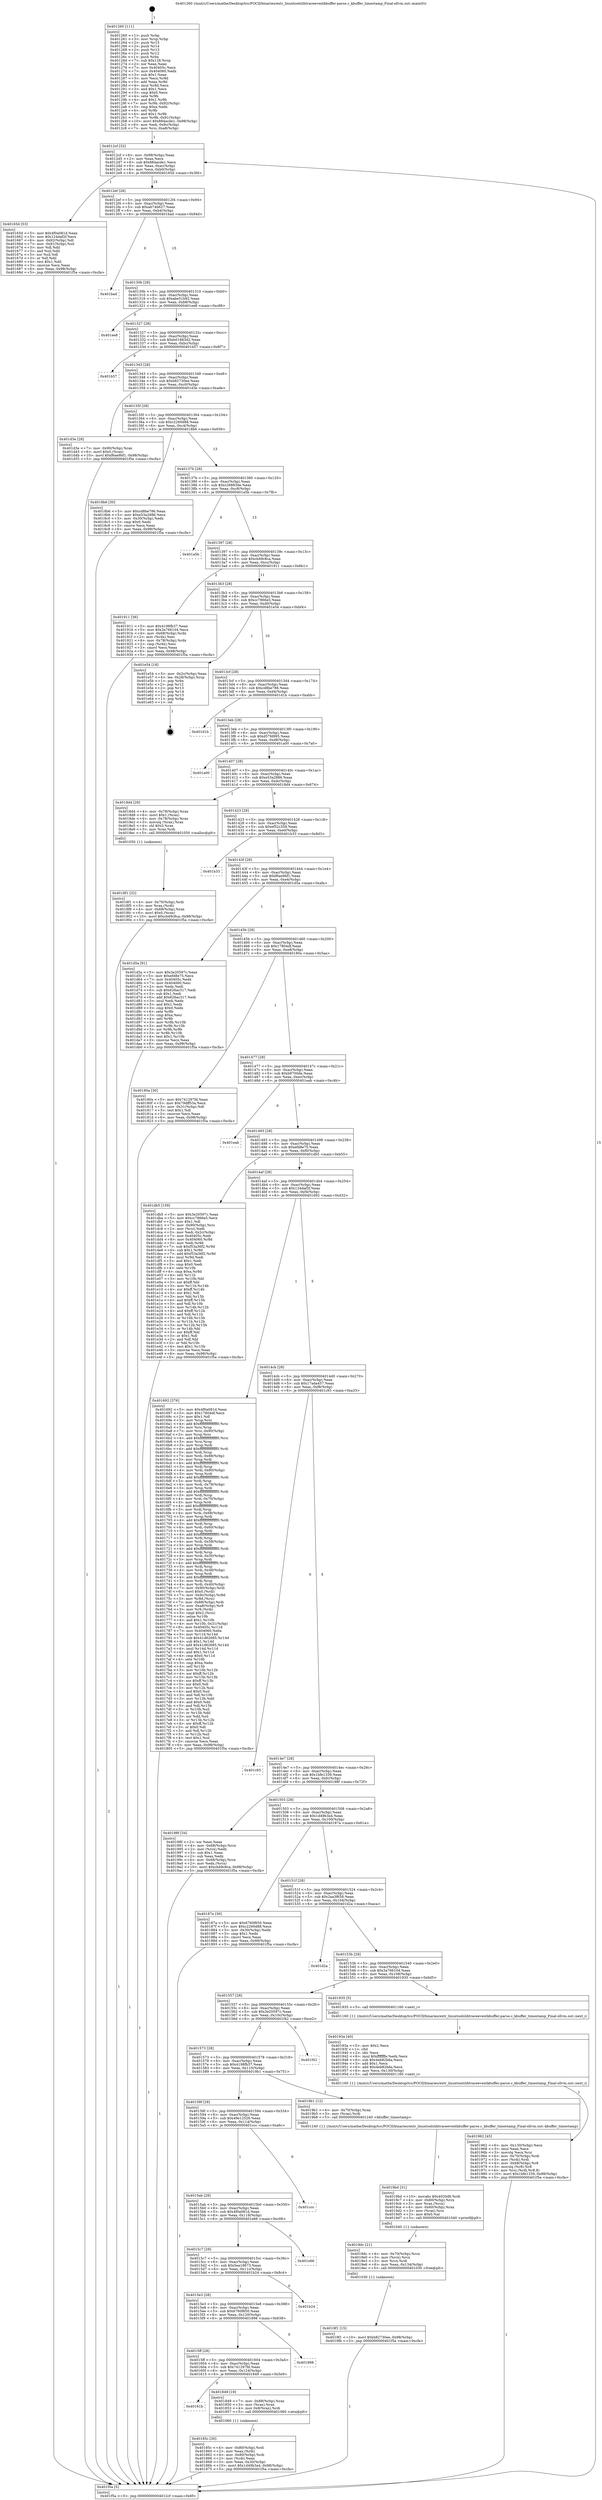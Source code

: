 digraph "0x401260" {
  label = "0x401260 (/mnt/c/Users/mathe/Desktop/tcc/POCII/binaries/extr_linuxtoolslibtraceeventkbuffer-parse.c_kbuffer_timestamp_Final-ollvm.out::main(0))"
  labelloc = "t"
  node[shape=record]

  Entry [label="",width=0.3,height=0.3,shape=circle,fillcolor=black,style=filled]
  "0x4012cf" [label="{
     0x4012cf [32]\l
     | [instrs]\l
     &nbsp;&nbsp;0x4012cf \<+6\>: mov -0x98(%rbp),%eax\l
     &nbsp;&nbsp;0x4012d5 \<+2\>: mov %eax,%ecx\l
     &nbsp;&nbsp;0x4012d7 \<+6\>: sub $0x884acde1,%ecx\l
     &nbsp;&nbsp;0x4012dd \<+6\>: mov %eax,-0xac(%rbp)\l
     &nbsp;&nbsp;0x4012e3 \<+6\>: mov %ecx,-0xb0(%rbp)\l
     &nbsp;&nbsp;0x4012e9 \<+6\>: je 000000000040165d \<main+0x3fd\>\l
  }"]
  "0x40165d" [label="{
     0x40165d [53]\l
     | [instrs]\l
     &nbsp;&nbsp;0x40165d \<+5\>: mov $0x4f0a081d,%eax\l
     &nbsp;&nbsp;0x401662 \<+5\>: mov $0x124daf2f,%ecx\l
     &nbsp;&nbsp;0x401667 \<+6\>: mov -0x92(%rbp),%dl\l
     &nbsp;&nbsp;0x40166d \<+7\>: mov -0x91(%rbp),%sil\l
     &nbsp;&nbsp;0x401674 \<+3\>: mov %dl,%dil\l
     &nbsp;&nbsp;0x401677 \<+3\>: and %sil,%dil\l
     &nbsp;&nbsp;0x40167a \<+3\>: xor %sil,%dl\l
     &nbsp;&nbsp;0x40167d \<+3\>: or %dl,%dil\l
     &nbsp;&nbsp;0x401680 \<+4\>: test $0x1,%dil\l
     &nbsp;&nbsp;0x401684 \<+3\>: cmovne %ecx,%eax\l
     &nbsp;&nbsp;0x401687 \<+6\>: mov %eax,-0x98(%rbp)\l
     &nbsp;&nbsp;0x40168d \<+5\>: jmp 0000000000401f5a \<main+0xcfa\>\l
  }"]
  "0x4012ef" [label="{
     0x4012ef [28]\l
     | [instrs]\l
     &nbsp;&nbsp;0x4012ef \<+5\>: jmp 00000000004012f4 \<main+0x94\>\l
     &nbsp;&nbsp;0x4012f4 \<+6\>: mov -0xac(%rbp),%eax\l
     &nbsp;&nbsp;0x4012fa \<+5\>: sub $0xab74b627,%eax\l
     &nbsp;&nbsp;0x4012ff \<+6\>: mov %eax,-0xb4(%rbp)\l
     &nbsp;&nbsp;0x401305 \<+6\>: je 0000000000401bad \<main+0x94d\>\l
  }"]
  "0x401f5a" [label="{
     0x401f5a [5]\l
     | [instrs]\l
     &nbsp;&nbsp;0x401f5a \<+5\>: jmp 00000000004012cf \<main+0x6f\>\l
  }"]
  "0x401260" [label="{
     0x401260 [111]\l
     | [instrs]\l
     &nbsp;&nbsp;0x401260 \<+1\>: push %rbp\l
     &nbsp;&nbsp;0x401261 \<+3\>: mov %rsp,%rbp\l
     &nbsp;&nbsp;0x401264 \<+2\>: push %r15\l
     &nbsp;&nbsp;0x401266 \<+2\>: push %r14\l
     &nbsp;&nbsp;0x401268 \<+2\>: push %r13\l
     &nbsp;&nbsp;0x40126a \<+2\>: push %r12\l
     &nbsp;&nbsp;0x40126c \<+1\>: push %rbx\l
     &nbsp;&nbsp;0x40126d \<+7\>: sub $0x128,%rsp\l
     &nbsp;&nbsp;0x401274 \<+2\>: xor %eax,%eax\l
     &nbsp;&nbsp;0x401276 \<+7\>: mov 0x40405c,%ecx\l
     &nbsp;&nbsp;0x40127d \<+7\>: mov 0x404060,%edx\l
     &nbsp;&nbsp;0x401284 \<+3\>: sub $0x1,%eax\l
     &nbsp;&nbsp;0x401287 \<+3\>: mov %ecx,%r8d\l
     &nbsp;&nbsp;0x40128a \<+3\>: add %eax,%r8d\l
     &nbsp;&nbsp;0x40128d \<+4\>: imul %r8d,%ecx\l
     &nbsp;&nbsp;0x401291 \<+3\>: and $0x1,%ecx\l
     &nbsp;&nbsp;0x401294 \<+3\>: cmp $0x0,%ecx\l
     &nbsp;&nbsp;0x401297 \<+4\>: sete %r9b\l
     &nbsp;&nbsp;0x40129b \<+4\>: and $0x1,%r9b\l
     &nbsp;&nbsp;0x40129f \<+7\>: mov %r9b,-0x92(%rbp)\l
     &nbsp;&nbsp;0x4012a6 \<+3\>: cmp $0xa,%edx\l
     &nbsp;&nbsp;0x4012a9 \<+4\>: setl %r9b\l
     &nbsp;&nbsp;0x4012ad \<+4\>: and $0x1,%r9b\l
     &nbsp;&nbsp;0x4012b1 \<+7\>: mov %r9b,-0x91(%rbp)\l
     &nbsp;&nbsp;0x4012b8 \<+10\>: movl $0x884acde1,-0x98(%rbp)\l
     &nbsp;&nbsp;0x4012c2 \<+6\>: mov %edi,-0x9c(%rbp)\l
     &nbsp;&nbsp;0x4012c8 \<+7\>: mov %rsi,-0xa8(%rbp)\l
  }"]
  Exit [label="",width=0.3,height=0.3,shape=circle,fillcolor=black,style=filled,peripheries=2]
  "0x401bad" [label="{
     0x401bad\l
  }", style=dashed]
  "0x40130b" [label="{
     0x40130b [28]\l
     | [instrs]\l
     &nbsp;&nbsp;0x40130b \<+5\>: jmp 0000000000401310 \<main+0xb0\>\l
     &nbsp;&nbsp;0x401310 \<+6\>: mov -0xac(%rbp),%eax\l
     &nbsp;&nbsp;0x401316 \<+5\>: sub $0xabe51b92,%eax\l
     &nbsp;&nbsp;0x40131b \<+6\>: mov %eax,-0xb8(%rbp)\l
     &nbsp;&nbsp;0x401321 \<+6\>: je 0000000000401ee8 \<main+0xc88\>\l
  }"]
  "0x4019f1" [label="{
     0x4019f1 [15]\l
     | [instrs]\l
     &nbsp;&nbsp;0x4019f1 \<+10\>: movl $0xb82730ee,-0x98(%rbp)\l
     &nbsp;&nbsp;0x4019fb \<+5\>: jmp 0000000000401f5a \<main+0xcfa\>\l
  }"]
  "0x401ee8" [label="{
     0x401ee8\l
  }", style=dashed]
  "0x401327" [label="{
     0x401327 [28]\l
     | [instrs]\l
     &nbsp;&nbsp;0x401327 \<+5\>: jmp 000000000040132c \<main+0xcc\>\l
     &nbsp;&nbsp;0x40132c \<+6\>: mov -0xac(%rbp),%eax\l
     &nbsp;&nbsp;0x401332 \<+5\>: sub $0xb01883d2,%eax\l
     &nbsp;&nbsp;0x401337 \<+6\>: mov %eax,-0xbc(%rbp)\l
     &nbsp;&nbsp;0x40133d \<+6\>: je 0000000000401b57 \<main+0x8f7\>\l
  }"]
  "0x4019dc" [label="{
     0x4019dc [21]\l
     | [instrs]\l
     &nbsp;&nbsp;0x4019dc \<+4\>: mov -0x70(%rbp),%rcx\l
     &nbsp;&nbsp;0x4019e0 \<+3\>: mov (%rcx),%rcx\l
     &nbsp;&nbsp;0x4019e3 \<+3\>: mov %rcx,%rdi\l
     &nbsp;&nbsp;0x4019e6 \<+6\>: mov %eax,-0x134(%rbp)\l
     &nbsp;&nbsp;0x4019ec \<+5\>: call 0000000000401030 \<free@plt\>\l
     | [calls]\l
     &nbsp;&nbsp;0x401030 \{1\} (unknown)\l
  }"]
  "0x401b57" [label="{
     0x401b57\l
  }", style=dashed]
  "0x401343" [label="{
     0x401343 [28]\l
     | [instrs]\l
     &nbsp;&nbsp;0x401343 \<+5\>: jmp 0000000000401348 \<main+0xe8\>\l
     &nbsp;&nbsp;0x401348 \<+6\>: mov -0xac(%rbp),%eax\l
     &nbsp;&nbsp;0x40134e \<+5\>: sub $0xb82730ee,%eax\l
     &nbsp;&nbsp;0x401353 \<+6\>: mov %eax,-0xc0(%rbp)\l
     &nbsp;&nbsp;0x401359 \<+6\>: je 0000000000401d3e \<main+0xade\>\l
  }"]
  "0x4019bd" [label="{
     0x4019bd [31]\l
     | [instrs]\l
     &nbsp;&nbsp;0x4019bd \<+10\>: movabs $0x4020d6,%rdi\l
     &nbsp;&nbsp;0x4019c7 \<+4\>: mov -0x60(%rbp),%rcx\l
     &nbsp;&nbsp;0x4019cb \<+3\>: mov %rax,(%rcx)\l
     &nbsp;&nbsp;0x4019ce \<+4\>: mov -0x60(%rbp),%rax\l
     &nbsp;&nbsp;0x4019d2 \<+3\>: mov (%rax),%rsi\l
     &nbsp;&nbsp;0x4019d5 \<+2\>: mov $0x0,%al\l
     &nbsp;&nbsp;0x4019d7 \<+5\>: call 0000000000401040 \<printf@plt\>\l
     | [calls]\l
     &nbsp;&nbsp;0x401040 \{1\} (unknown)\l
  }"]
  "0x401d3e" [label="{
     0x401d3e [28]\l
     | [instrs]\l
     &nbsp;&nbsp;0x401d3e \<+7\>: mov -0x90(%rbp),%rax\l
     &nbsp;&nbsp;0x401d45 \<+6\>: movl $0x0,(%rax)\l
     &nbsp;&nbsp;0x401d4b \<+10\>: movl $0xf6ae9bf1,-0x98(%rbp)\l
     &nbsp;&nbsp;0x401d55 \<+5\>: jmp 0000000000401f5a \<main+0xcfa\>\l
  }"]
  "0x40135f" [label="{
     0x40135f [28]\l
     | [instrs]\l
     &nbsp;&nbsp;0x40135f \<+5\>: jmp 0000000000401364 \<main+0x104\>\l
     &nbsp;&nbsp;0x401364 \<+6\>: mov -0xac(%rbp),%eax\l
     &nbsp;&nbsp;0x40136a \<+5\>: sub $0xc2260d88,%eax\l
     &nbsp;&nbsp;0x40136f \<+6\>: mov %eax,-0xc4(%rbp)\l
     &nbsp;&nbsp;0x401375 \<+6\>: je 00000000004018b6 \<main+0x656\>\l
  }"]
  "0x401962" [label="{
     0x401962 [45]\l
     | [instrs]\l
     &nbsp;&nbsp;0x401962 \<+6\>: mov -0x130(%rbp),%ecx\l
     &nbsp;&nbsp;0x401968 \<+3\>: imul %eax,%ecx\l
     &nbsp;&nbsp;0x40196b \<+3\>: movslq %ecx,%rsi\l
     &nbsp;&nbsp;0x40196e \<+4\>: mov -0x70(%rbp),%rdi\l
     &nbsp;&nbsp;0x401972 \<+3\>: mov (%rdi),%rdi\l
     &nbsp;&nbsp;0x401975 \<+4\>: mov -0x68(%rbp),%r8\l
     &nbsp;&nbsp;0x401979 \<+3\>: movslq (%r8),%r8\l
     &nbsp;&nbsp;0x40197c \<+4\>: mov %rsi,(%rdi,%r8,8)\l
     &nbsp;&nbsp;0x401980 \<+10\>: movl $0x1bfe1339,-0x98(%rbp)\l
     &nbsp;&nbsp;0x40198a \<+5\>: jmp 0000000000401f5a \<main+0xcfa\>\l
  }"]
  "0x4018b6" [label="{
     0x4018b6 [30]\l
     | [instrs]\l
     &nbsp;&nbsp;0x4018b6 \<+5\>: mov $0xcd8be786,%eax\l
     &nbsp;&nbsp;0x4018bb \<+5\>: mov $0xe53a2886,%ecx\l
     &nbsp;&nbsp;0x4018c0 \<+3\>: mov -0x30(%rbp),%edx\l
     &nbsp;&nbsp;0x4018c3 \<+3\>: cmp $0x0,%edx\l
     &nbsp;&nbsp;0x4018c6 \<+3\>: cmove %ecx,%eax\l
     &nbsp;&nbsp;0x4018c9 \<+6\>: mov %eax,-0x98(%rbp)\l
     &nbsp;&nbsp;0x4018cf \<+5\>: jmp 0000000000401f5a \<main+0xcfa\>\l
  }"]
  "0x40137b" [label="{
     0x40137b [28]\l
     | [instrs]\l
     &nbsp;&nbsp;0x40137b \<+5\>: jmp 0000000000401380 \<main+0x120\>\l
     &nbsp;&nbsp;0x401380 \<+6\>: mov -0xac(%rbp),%eax\l
     &nbsp;&nbsp;0x401386 \<+5\>: sub $0xc26883de,%eax\l
     &nbsp;&nbsp;0x40138b \<+6\>: mov %eax,-0xc8(%rbp)\l
     &nbsp;&nbsp;0x401391 \<+6\>: je 0000000000401a5b \<main+0x7fb\>\l
  }"]
  "0x40193a" [label="{
     0x40193a [40]\l
     | [instrs]\l
     &nbsp;&nbsp;0x40193a \<+5\>: mov $0x2,%ecx\l
     &nbsp;&nbsp;0x40193f \<+1\>: cltd\l
     &nbsp;&nbsp;0x401940 \<+2\>: idiv %ecx\l
     &nbsp;&nbsp;0x401942 \<+6\>: imul $0xfffffffe,%edx,%ecx\l
     &nbsp;&nbsp;0x401948 \<+6\>: sub $0x4eb82b6a,%ecx\l
     &nbsp;&nbsp;0x40194e \<+3\>: add $0x1,%ecx\l
     &nbsp;&nbsp;0x401951 \<+6\>: add $0x4eb82b6a,%ecx\l
     &nbsp;&nbsp;0x401957 \<+6\>: mov %ecx,-0x130(%rbp)\l
     &nbsp;&nbsp;0x40195d \<+5\>: call 0000000000401160 \<next_i\>\l
     | [calls]\l
     &nbsp;&nbsp;0x401160 \{1\} (/mnt/c/Users/mathe/Desktop/tcc/POCII/binaries/extr_linuxtoolslibtraceeventkbuffer-parse.c_kbuffer_timestamp_Final-ollvm.out::next_i)\l
  }"]
  "0x401a5b" [label="{
     0x401a5b\l
  }", style=dashed]
  "0x401397" [label="{
     0x401397 [28]\l
     | [instrs]\l
     &nbsp;&nbsp;0x401397 \<+5\>: jmp 000000000040139c \<main+0x13c\>\l
     &nbsp;&nbsp;0x40139c \<+6\>: mov -0xac(%rbp),%eax\l
     &nbsp;&nbsp;0x4013a2 \<+5\>: sub $0xcb49c8ca,%eax\l
     &nbsp;&nbsp;0x4013a7 \<+6\>: mov %eax,-0xcc(%rbp)\l
     &nbsp;&nbsp;0x4013ad \<+6\>: je 0000000000401911 \<main+0x6b1\>\l
  }"]
  "0x4018f1" [label="{
     0x4018f1 [32]\l
     | [instrs]\l
     &nbsp;&nbsp;0x4018f1 \<+4\>: mov -0x70(%rbp),%rdi\l
     &nbsp;&nbsp;0x4018f5 \<+3\>: mov %rax,(%rdi)\l
     &nbsp;&nbsp;0x4018f8 \<+4\>: mov -0x68(%rbp),%rax\l
     &nbsp;&nbsp;0x4018fc \<+6\>: movl $0x0,(%rax)\l
     &nbsp;&nbsp;0x401902 \<+10\>: movl $0xcb49c8ca,-0x98(%rbp)\l
     &nbsp;&nbsp;0x40190c \<+5\>: jmp 0000000000401f5a \<main+0xcfa\>\l
  }"]
  "0x401911" [label="{
     0x401911 [36]\l
     | [instrs]\l
     &nbsp;&nbsp;0x401911 \<+5\>: mov $0x4198fb37,%eax\l
     &nbsp;&nbsp;0x401916 \<+5\>: mov $0x3a766104,%ecx\l
     &nbsp;&nbsp;0x40191b \<+4\>: mov -0x68(%rbp),%rdx\l
     &nbsp;&nbsp;0x40191f \<+2\>: mov (%rdx),%esi\l
     &nbsp;&nbsp;0x401921 \<+4\>: mov -0x78(%rbp),%rdx\l
     &nbsp;&nbsp;0x401925 \<+2\>: cmp (%rdx),%esi\l
     &nbsp;&nbsp;0x401927 \<+3\>: cmovl %ecx,%eax\l
     &nbsp;&nbsp;0x40192a \<+6\>: mov %eax,-0x98(%rbp)\l
     &nbsp;&nbsp;0x401930 \<+5\>: jmp 0000000000401f5a \<main+0xcfa\>\l
  }"]
  "0x4013b3" [label="{
     0x4013b3 [28]\l
     | [instrs]\l
     &nbsp;&nbsp;0x4013b3 \<+5\>: jmp 00000000004013b8 \<main+0x158\>\l
     &nbsp;&nbsp;0x4013b8 \<+6\>: mov -0xac(%rbp),%eax\l
     &nbsp;&nbsp;0x4013be \<+5\>: sub $0xcc7866e5,%eax\l
     &nbsp;&nbsp;0x4013c3 \<+6\>: mov %eax,-0xd0(%rbp)\l
     &nbsp;&nbsp;0x4013c9 \<+6\>: je 0000000000401e54 \<main+0xbf4\>\l
  }"]
  "0x40185c" [label="{
     0x40185c [30]\l
     | [instrs]\l
     &nbsp;&nbsp;0x40185c \<+4\>: mov -0x80(%rbp),%rdi\l
     &nbsp;&nbsp;0x401860 \<+2\>: mov %eax,(%rdi)\l
     &nbsp;&nbsp;0x401862 \<+4\>: mov -0x80(%rbp),%rdi\l
     &nbsp;&nbsp;0x401866 \<+2\>: mov (%rdi),%eax\l
     &nbsp;&nbsp;0x401868 \<+3\>: mov %eax,-0x30(%rbp)\l
     &nbsp;&nbsp;0x40186b \<+10\>: movl $0x1d49b3a4,-0x98(%rbp)\l
     &nbsp;&nbsp;0x401875 \<+5\>: jmp 0000000000401f5a \<main+0xcfa\>\l
  }"]
  "0x401e54" [label="{
     0x401e54 [18]\l
     | [instrs]\l
     &nbsp;&nbsp;0x401e54 \<+3\>: mov -0x2c(%rbp),%eax\l
     &nbsp;&nbsp;0x401e57 \<+4\>: lea -0x28(%rbp),%rsp\l
     &nbsp;&nbsp;0x401e5b \<+1\>: pop %rbx\l
     &nbsp;&nbsp;0x401e5c \<+2\>: pop %r12\l
     &nbsp;&nbsp;0x401e5e \<+2\>: pop %r13\l
     &nbsp;&nbsp;0x401e60 \<+2\>: pop %r14\l
     &nbsp;&nbsp;0x401e62 \<+2\>: pop %r15\l
     &nbsp;&nbsp;0x401e64 \<+1\>: pop %rbp\l
     &nbsp;&nbsp;0x401e65 \<+1\>: ret\l
  }"]
  "0x4013cf" [label="{
     0x4013cf [28]\l
     | [instrs]\l
     &nbsp;&nbsp;0x4013cf \<+5\>: jmp 00000000004013d4 \<main+0x174\>\l
     &nbsp;&nbsp;0x4013d4 \<+6\>: mov -0xac(%rbp),%eax\l
     &nbsp;&nbsp;0x4013da \<+5\>: sub $0xcd8be786,%eax\l
     &nbsp;&nbsp;0x4013df \<+6\>: mov %eax,-0xd4(%rbp)\l
     &nbsp;&nbsp;0x4013e5 \<+6\>: je 0000000000401d1b \<main+0xabb\>\l
  }"]
  "0x40161b" [label="{
     0x40161b\l
  }", style=dashed]
  "0x401d1b" [label="{
     0x401d1b\l
  }", style=dashed]
  "0x4013eb" [label="{
     0x4013eb [28]\l
     | [instrs]\l
     &nbsp;&nbsp;0x4013eb \<+5\>: jmp 00000000004013f0 \<main+0x190\>\l
     &nbsp;&nbsp;0x4013f0 \<+6\>: mov -0xac(%rbp),%eax\l
     &nbsp;&nbsp;0x4013f6 \<+5\>: sub $0xd57fd995,%eax\l
     &nbsp;&nbsp;0x4013fb \<+6\>: mov %eax,-0xd8(%rbp)\l
     &nbsp;&nbsp;0x401401 \<+6\>: je 0000000000401a00 \<main+0x7a0\>\l
  }"]
  "0x401849" [label="{
     0x401849 [19]\l
     | [instrs]\l
     &nbsp;&nbsp;0x401849 \<+7\>: mov -0x88(%rbp),%rax\l
     &nbsp;&nbsp;0x401850 \<+3\>: mov (%rax),%rax\l
     &nbsp;&nbsp;0x401853 \<+4\>: mov 0x8(%rax),%rdi\l
     &nbsp;&nbsp;0x401857 \<+5\>: call 0000000000401060 \<atoi@plt\>\l
     | [calls]\l
     &nbsp;&nbsp;0x401060 \{1\} (unknown)\l
  }"]
  "0x401a00" [label="{
     0x401a00\l
  }", style=dashed]
  "0x401407" [label="{
     0x401407 [28]\l
     | [instrs]\l
     &nbsp;&nbsp;0x401407 \<+5\>: jmp 000000000040140c \<main+0x1ac\>\l
     &nbsp;&nbsp;0x40140c \<+6\>: mov -0xac(%rbp),%eax\l
     &nbsp;&nbsp;0x401412 \<+5\>: sub $0xe53a2886,%eax\l
     &nbsp;&nbsp;0x401417 \<+6\>: mov %eax,-0xdc(%rbp)\l
     &nbsp;&nbsp;0x40141d \<+6\>: je 00000000004018d4 \<main+0x674\>\l
  }"]
  "0x4015ff" [label="{
     0x4015ff [28]\l
     | [instrs]\l
     &nbsp;&nbsp;0x4015ff \<+5\>: jmp 0000000000401604 \<main+0x3a4\>\l
     &nbsp;&nbsp;0x401604 \<+6\>: mov -0xac(%rbp),%eax\l
     &nbsp;&nbsp;0x40160a \<+5\>: sub $0x741297fd,%eax\l
     &nbsp;&nbsp;0x40160f \<+6\>: mov %eax,-0x124(%rbp)\l
     &nbsp;&nbsp;0x401615 \<+6\>: je 0000000000401849 \<main+0x5e9\>\l
  }"]
  "0x4018d4" [label="{
     0x4018d4 [29]\l
     | [instrs]\l
     &nbsp;&nbsp;0x4018d4 \<+4\>: mov -0x78(%rbp),%rax\l
     &nbsp;&nbsp;0x4018d8 \<+6\>: movl $0x1,(%rax)\l
     &nbsp;&nbsp;0x4018de \<+4\>: mov -0x78(%rbp),%rax\l
     &nbsp;&nbsp;0x4018e2 \<+3\>: movslq (%rax),%rax\l
     &nbsp;&nbsp;0x4018e5 \<+4\>: shl $0x3,%rax\l
     &nbsp;&nbsp;0x4018e9 \<+3\>: mov %rax,%rdi\l
     &nbsp;&nbsp;0x4018ec \<+5\>: call 0000000000401050 \<malloc@plt\>\l
     | [calls]\l
     &nbsp;&nbsp;0x401050 \{1\} (unknown)\l
  }"]
  "0x401423" [label="{
     0x401423 [28]\l
     | [instrs]\l
     &nbsp;&nbsp;0x401423 \<+5\>: jmp 0000000000401428 \<main+0x1c8\>\l
     &nbsp;&nbsp;0x401428 \<+6\>: mov -0xac(%rbp),%eax\l
     &nbsp;&nbsp;0x40142e \<+5\>: sub $0xef52c358,%eax\l
     &nbsp;&nbsp;0x401433 \<+6\>: mov %eax,-0xe0(%rbp)\l
     &nbsp;&nbsp;0x401439 \<+6\>: je 0000000000401b33 \<main+0x8d3\>\l
  }"]
  "0x401898" [label="{
     0x401898\l
  }", style=dashed]
  "0x401b33" [label="{
     0x401b33\l
  }", style=dashed]
  "0x40143f" [label="{
     0x40143f [28]\l
     | [instrs]\l
     &nbsp;&nbsp;0x40143f \<+5\>: jmp 0000000000401444 \<main+0x1e4\>\l
     &nbsp;&nbsp;0x401444 \<+6\>: mov -0xac(%rbp),%eax\l
     &nbsp;&nbsp;0x40144a \<+5\>: sub $0xf6ae9bf1,%eax\l
     &nbsp;&nbsp;0x40144f \<+6\>: mov %eax,-0xe4(%rbp)\l
     &nbsp;&nbsp;0x401455 \<+6\>: je 0000000000401d5a \<main+0xafa\>\l
  }"]
  "0x4015e3" [label="{
     0x4015e3 [28]\l
     | [instrs]\l
     &nbsp;&nbsp;0x4015e3 \<+5\>: jmp 00000000004015e8 \<main+0x388\>\l
     &nbsp;&nbsp;0x4015e8 \<+6\>: mov -0xac(%rbp),%eax\l
     &nbsp;&nbsp;0x4015ee \<+5\>: sub $0x6760f650,%eax\l
     &nbsp;&nbsp;0x4015f3 \<+6\>: mov %eax,-0x120(%rbp)\l
     &nbsp;&nbsp;0x4015f9 \<+6\>: je 0000000000401898 \<main+0x638\>\l
  }"]
  "0x401d5a" [label="{
     0x401d5a [91]\l
     | [instrs]\l
     &nbsp;&nbsp;0x401d5a \<+5\>: mov $0x3e20597c,%eax\l
     &nbsp;&nbsp;0x401d5f \<+5\>: mov $0xefd8e75,%ecx\l
     &nbsp;&nbsp;0x401d64 \<+7\>: mov 0x40405c,%edx\l
     &nbsp;&nbsp;0x401d6b \<+7\>: mov 0x404060,%esi\l
     &nbsp;&nbsp;0x401d72 \<+2\>: mov %edx,%edi\l
     &nbsp;&nbsp;0x401d74 \<+6\>: sub $0x626ac317,%edi\l
     &nbsp;&nbsp;0x401d7a \<+3\>: sub $0x1,%edi\l
     &nbsp;&nbsp;0x401d7d \<+6\>: add $0x626ac317,%edi\l
     &nbsp;&nbsp;0x401d83 \<+3\>: imul %edi,%edx\l
     &nbsp;&nbsp;0x401d86 \<+3\>: and $0x1,%edx\l
     &nbsp;&nbsp;0x401d89 \<+3\>: cmp $0x0,%edx\l
     &nbsp;&nbsp;0x401d8c \<+4\>: sete %r8b\l
     &nbsp;&nbsp;0x401d90 \<+3\>: cmp $0xa,%esi\l
     &nbsp;&nbsp;0x401d93 \<+4\>: setl %r9b\l
     &nbsp;&nbsp;0x401d97 \<+3\>: mov %r8b,%r10b\l
     &nbsp;&nbsp;0x401d9a \<+3\>: and %r9b,%r10b\l
     &nbsp;&nbsp;0x401d9d \<+3\>: xor %r9b,%r8b\l
     &nbsp;&nbsp;0x401da0 \<+3\>: or %r8b,%r10b\l
     &nbsp;&nbsp;0x401da3 \<+4\>: test $0x1,%r10b\l
     &nbsp;&nbsp;0x401da7 \<+3\>: cmovne %ecx,%eax\l
     &nbsp;&nbsp;0x401daa \<+6\>: mov %eax,-0x98(%rbp)\l
     &nbsp;&nbsp;0x401db0 \<+5\>: jmp 0000000000401f5a \<main+0xcfa\>\l
  }"]
  "0x40145b" [label="{
     0x40145b [28]\l
     | [instrs]\l
     &nbsp;&nbsp;0x40145b \<+5\>: jmp 0000000000401460 \<main+0x200\>\l
     &nbsp;&nbsp;0x401460 \<+6\>: mov -0xac(%rbp),%eax\l
     &nbsp;&nbsp;0x401466 \<+5\>: sub $0x17804df,%eax\l
     &nbsp;&nbsp;0x40146b \<+6\>: mov %eax,-0xe8(%rbp)\l
     &nbsp;&nbsp;0x401471 \<+6\>: je 000000000040180a \<main+0x5aa\>\l
  }"]
  "0x401b24" [label="{
     0x401b24\l
  }", style=dashed]
  "0x40180a" [label="{
     0x40180a [30]\l
     | [instrs]\l
     &nbsp;&nbsp;0x40180a \<+5\>: mov $0x741297fd,%eax\l
     &nbsp;&nbsp;0x40180f \<+5\>: mov $0x79dff53a,%ecx\l
     &nbsp;&nbsp;0x401814 \<+3\>: mov -0x31(%rbp),%dl\l
     &nbsp;&nbsp;0x401817 \<+3\>: test $0x1,%dl\l
     &nbsp;&nbsp;0x40181a \<+3\>: cmovne %ecx,%eax\l
     &nbsp;&nbsp;0x40181d \<+6\>: mov %eax,-0x98(%rbp)\l
     &nbsp;&nbsp;0x401823 \<+5\>: jmp 0000000000401f5a \<main+0xcfa\>\l
  }"]
  "0x401477" [label="{
     0x401477 [28]\l
     | [instrs]\l
     &nbsp;&nbsp;0x401477 \<+5\>: jmp 000000000040147c \<main+0x21c\>\l
     &nbsp;&nbsp;0x40147c \<+6\>: mov -0xac(%rbp),%eax\l
     &nbsp;&nbsp;0x401482 \<+5\>: sub $0xb9700de,%eax\l
     &nbsp;&nbsp;0x401487 \<+6\>: mov %eax,-0xec(%rbp)\l
     &nbsp;&nbsp;0x40148d \<+6\>: je 0000000000401eab \<main+0xc4b\>\l
  }"]
  "0x4015c7" [label="{
     0x4015c7 [28]\l
     | [instrs]\l
     &nbsp;&nbsp;0x4015c7 \<+5\>: jmp 00000000004015cc \<main+0x36c\>\l
     &nbsp;&nbsp;0x4015cc \<+6\>: mov -0xac(%rbp),%eax\l
     &nbsp;&nbsp;0x4015d2 \<+5\>: sub $0x5ea18673,%eax\l
     &nbsp;&nbsp;0x4015d7 \<+6\>: mov %eax,-0x11c(%rbp)\l
     &nbsp;&nbsp;0x4015dd \<+6\>: je 0000000000401b24 \<main+0x8c4\>\l
  }"]
  "0x401eab" [label="{
     0x401eab\l
  }", style=dashed]
  "0x401493" [label="{
     0x401493 [28]\l
     | [instrs]\l
     &nbsp;&nbsp;0x401493 \<+5\>: jmp 0000000000401498 \<main+0x238\>\l
     &nbsp;&nbsp;0x401498 \<+6\>: mov -0xac(%rbp),%eax\l
     &nbsp;&nbsp;0x40149e \<+5\>: sub $0xefd8e75,%eax\l
     &nbsp;&nbsp;0x4014a3 \<+6\>: mov %eax,-0xf0(%rbp)\l
     &nbsp;&nbsp;0x4014a9 \<+6\>: je 0000000000401db5 \<main+0xb55\>\l
  }"]
  "0x401e66" [label="{
     0x401e66\l
  }", style=dashed]
  "0x401db5" [label="{
     0x401db5 [159]\l
     | [instrs]\l
     &nbsp;&nbsp;0x401db5 \<+5\>: mov $0x3e20597c,%eax\l
     &nbsp;&nbsp;0x401dba \<+5\>: mov $0xcc7866e5,%ecx\l
     &nbsp;&nbsp;0x401dbf \<+2\>: mov $0x1,%dl\l
     &nbsp;&nbsp;0x401dc1 \<+7\>: mov -0x90(%rbp),%rsi\l
     &nbsp;&nbsp;0x401dc8 \<+2\>: mov (%rsi),%edi\l
     &nbsp;&nbsp;0x401dca \<+3\>: mov %edi,-0x2c(%rbp)\l
     &nbsp;&nbsp;0x401dcd \<+7\>: mov 0x40405c,%edi\l
     &nbsp;&nbsp;0x401dd4 \<+8\>: mov 0x404060,%r8d\l
     &nbsp;&nbsp;0x401ddc \<+3\>: mov %edi,%r9d\l
     &nbsp;&nbsp;0x401ddf \<+7\>: sub $0xf53a36f2,%r9d\l
     &nbsp;&nbsp;0x401de6 \<+4\>: sub $0x1,%r9d\l
     &nbsp;&nbsp;0x401dea \<+7\>: add $0xf53a36f2,%r9d\l
     &nbsp;&nbsp;0x401df1 \<+4\>: imul %r9d,%edi\l
     &nbsp;&nbsp;0x401df5 \<+3\>: and $0x1,%edi\l
     &nbsp;&nbsp;0x401df8 \<+3\>: cmp $0x0,%edi\l
     &nbsp;&nbsp;0x401dfb \<+4\>: sete %r10b\l
     &nbsp;&nbsp;0x401dff \<+4\>: cmp $0xa,%r8d\l
     &nbsp;&nbsp;0x401e03 \<+4\>: setl %r11b\l
     &nbsp;&nbsp;0x401e07 \<+3\>: mov %r10b,%bl\l
     &nbsp;&nbsp;0x401e0a \<+3\>: xor $0xff,%bl\l
     &nbsp;&nbsp;0x401e0d \<+3\>: mov %r11b,%r14b\l
     &nbsp;&nbsp;0x401e10 \<+4\>: xor $0xff,%r14b\l
     &nbsp;&nbsp;0x401e14 \<+3\>: xor $0x1,%dl\l
     &nbsp;&nbsp;0x401e17 \<+3\>: mov %bl,%r15b\l
     &nbsp;&nbsp;0x401e1a \<+4\>: and $0xff,%r15b\l
     &nbsp;&nbsp;0x401e1e \<+3\>: and %dl,%r10b\l
     &nbsp;&nbsp;0x401e21 \<+3\>: mov %r14b,%r12b\l
     &nbsp;&nbsp;0x401e24 \<+4\>: and $0xff,%r12b\l
     &nbsp;&nbsp;0x401e28 \<+3\>: and %dl,%r11b\l
     &nbsp;&nbsp;0x401e2b \<+3\>: or %r10b,%r15b\l
     &nbsp;&nbsp;0x401e2e \<+3\>: or %r11b,%r12b\l
     &nbsp;&nbsp;0x401e31 \<+3\>: xor %r12b,%r15b\l
     &nbsp;&nbsp;0x401e34 \<+3\>: or %r14b,%bl\l
     &nbsp;&nbsp;0x401e37 \<+3\>: xor $0xff,%bl\l
     &nbsp;&nbsp;0x401e3a \<+3\>: or $0x1,%dl\l
     &nbsp;&nbsp;0x401e3d \<+2\>: and %dl,%bl\l
     &nbsp;&nbsp;0x401e3f \<+3\>: or %bl,%r15b\l
     &nbsp;&nbsp;0x401e42 \<+4\>: test $0x1,%r15b\l
     &nbsp;&nbsp;0x401e46 \<+3\>: cmovne %ecx,%eax\l
     &nbsp;&nbsp;0x401e49 \<+6\>: mov %eax,-0x98(%rbp)\l
     &nbsp;&nbsp;0x401e4f \<+5\>: jmp 0000000000401f5a \<main+0xcfa\>\l
  }"]
  "0x4014af" [label="{
     0x4014af [28]\l
     | [instrs]\l
     &nbsp;&nbsp;0x4014af \<+5\>: jmp 00000000004014b4 \<main+0x254\>\l
     &nbsp;&nbsp;0x4014b4 \<+6\>: mov -0xac(%rbp),%eax\l
     &nbsp;&nbsp;0x4014ba \<+5\>: sub $0x124daf2f,%eax\l
     &nbsp;&nbsp;0x4014bf \<+6\>: mov %eax,-0xf4(%rbp)\l
     &nbsp;&nbsp;0x4014c5 \<+6\>: je 0000000000401692 \<main+0x432\>\l
  }"]
  "0x4015ab" [label="{
     0x4015ab [28]\l
     | [instrs]\l
     &nbsp;&nbsp;0x4015ab \<+5\>: jmp 00000000004015b0 \<main+0x350\>\l
     &nbsp;&nbsp;0x4015b0 \<+6\>: mov -0xac(%rbp),%eax\l
     &nbsp;&nbsp;0x4015b6 \<+5\>: sub $0x4f0a081d,%eax\l
     &nbsp;&nbsp;0x4015bb \<+6\>: mov %eax,-0x118(%rbp)\l
     &nbsp;&nbsp;0x4015c1 \<+6\>: je 0000000000401e66 \<main+0xc06\>\l
  }"]
  "0x401692" [label="{
     0x401692 [376]\l
     | [instrs]\l
     &nbsp;&nbsp;0x401692 \<+5\>: mov $0x4f0a081d,%eax\l
     &nbsp;&nbsp;0x401697 \<+5\>: mov $0x17804df,%ecx\l
     &nbsp;&nbsp;0x40169c \<+2\>: mov $0x1,%dl\l
     &nbsp;&nbsp;0x40169e \<+3\>: mov %rsp,%rsi\l
     &nbsp;&nbsp;0x4016a1 \<+4\>: add $0xfffffffffffffff0,%rsi\l
     &nbsp;&nbsp;0x4016a5 \<+3\>: mov %rsi,%rsp\l
     &nbsp;&nbsp;0x4016a8 \<+7\>: mov %rsi,-0x90(%rbp)\l
     &nbsp;&nbsp;0x4016af \<+3\>: mov %rsp,%rsi\l
     &nbsp;&nbsp;0x4016b2 \<+4\>: add $0xfffffffffffffff0,%rsi\l
     &nbsp;&nbsp;0x4016b6 \<+3\>: mov %rsi,%rsp\l
     &nbsp;&nbsp;0x4016b9 \<+3\>: mov %rsp,%rdi\l
     &nbsp;&nbsp;0x4016bc \<+4\>: add $0xfffffffffffffff0,%rdi\l
     &nbsp;&nbsp;0x4016c0 \<+3\>: mov %rdi,%rsp\l
     &nbsp;&nbsp;0x4016c3 \<+7\>: mov %rdi,-0x88(%rbp)\l
     &nbsp;&nbsp;0x4016ca \<+3\>: mov %rsp,%rdi\l
     &nbsp;&nbsp;0x4016cd \<+4\>: add $0xfffffffffffffff0,%rdi\l
     &nbsp;&nbsp;0x4016d1 \<+3\>: mov %rdi,%rsp\l
     &nbsp;&nbsp;0x4016d4 \<+4\>: mov %rdi,-0x80(%rbp)\l
     &nbsp;&nbsp;0x4016d8 \<+3\>: mov %rsp,%rdi\l
     &nbsp;&nbsp;0x4016db \<+4\>: add $0xfffffffffffffff0,%rdi\l
     &nbsp;&nbsp;0x4016df \<+3\>: mov %rdi,%rsp\l
     &nbsp;&nbsp;0x4016e2 \<+4\>: mov %rdi,-0x78(%rbp)\l
     &nbsp;&nbsp;0x4016e6 \<+3\>: mov %rsp,%rdi\l
     &nbsp;&nbsp;0x4016e9 \<+4\>: add $0xfffffffffffffff0,%rdi\l
     &nbsp;&nbsp;0x4016ed \<+3\>: mov %rdi,%rsp\l
     &nbsp;&nbsp;0x4016f0 \<+4\>: mov %rdi,-0x70(%rbp)\l
     &nbsp;&nbsp;0x4016f4 \<+3\>: mov %rsp,%rdi\l
     &nbsp;&nbsp;0x4016f7 \<+4\>: add $0xfffffffffffffff0,%rdi\l
     &nbsp;&nbsp;0x4016fb \<+3\>: mov %rdi,%rsp\l
     &nbsp;&nbsp;0x4016fe \<+4\>: mov %rdi,-0x68(%rbp)\l
     &nbsp;&nbsp;0x401702 \<+3\>: mov %rsp,%rdi\l
     &nbsp;&nbsp;0x401705 \<+4\>: add $0xfffffffffffffff0,%rdi\l
     &nbsp;&nbsp;0x401709 \<+3\>: mov %rdi,%rsp\l
     &nbsp;&nbsp;0x40170c \<+4\>: mov %rdi,-0x60(%rbp)\l
     &nbsp;&nbsp;0x401710 \<+3\>: mov %rsp,%rdi\l
     &nbsp;&nbsp;0x401713 \<+4\>: add $0xfffffffffffffff0,%rdi\l
     &nbsp;&nbsp;0x401717 \<+3\>: mov %rdi,%rsp\l
     &nbsp;&nbsp;0x40171a \<+4\>: mov %rdi,-0x58(%rbp)\l
     &nbsp;&nbsp;0x40171e \<+3\>: mov %rsp,%rdi\l
     &nbsp;&nbsp;0x401721 \<+4\>: add $0xfffffffffffffff0,%rdi\l
     &nbsp;&nbsp;0x401725 \<+3\>: mov %rdi,%rsp\l
     &nbsp;&nbsp;0x401728 \<+4\>: mov %rdi,-0x50(%rbp)\l
     &nbsp;&nbsp;0x40172c \<+3\>: mov %rsp,%rdi\l
     &nbsp;&nbsp;0x40172f \<+4\>: add $0xfffffffffffffff0,%rdi\l
     &nbsp;&nbsp;0x401733 \<+3\>: mov %rdi,%rsp\l
     &nbsp;&nbsp;0x401736 \<+4\>: mov %rdi,-0x48(%rbp)\l
     &nbsp;&nbsp;0x40173a \<+3\>: mov %rsp,%rdi\l
     &nbsp;&nbsp;0x40173d \<+4\>: add $0xfffffffffffffff0,%rdi\l
     &nbsp;&nbsp;0x401741 \<+3\>: mov %rdi,%rsp\l
     &nbsp;&nbsp;0x401744 \<+4\>: mov %rdi,-0x40(%rbp)\l
     &nbsp;&nbsp;0x401748 \<+7\>: mov -0x90(%rbp),%rdi\l
     &nbsp;&nbsp;0x40174f \<+6\>: movl $0x0,(%rdi)\l
     &nbsp;&nbsp;0x401755 \<+7\>: mov -0x9c(%rbp),%r8d\l
     &nbsp;&nbsp;0x40175c \<+3\>: mov %r8d,(%rsi)\l
     &nbsp;&nbsp;0x40175f \<+7\>: mov -0x88(%rbp),%rdi\l
     &nbsp;&nbsp;0x401766 \<+7\>: mov -0xa8(%rbp),%r9\l
     &nbsp;&nbsp;0x40176d \<+3\>: mov %r9,(%rdi)\l
     &nbsp;&nbsp;0x401770 \<+3\>: cmpl $0x2,(%rsi)\l
     &nbsp;&nbsp;0x401773 \<+4\>: setne %r10b\l
     &nbsp;&nbsp;0x401777 \<+4\>: and $0x1,%r10b\l
     &nbsp;&nbsp;0x40177b \<+4\>: mov %r10b,-0x31(%rbp)\l
     &nbsp;&nbsp;0x40177f \<+8\>: mov 0x40405c,%r11d\l
     &nbsp;&nbsp;0x401787 \<+7\>: mov 0x404060,%ebx\l
     &nbsp;&nbsp;0x40178e \<+3\>: mov %r11d,%r14d\l
     &nbsp;&nbsp;0x401791 \<+7\>: sub $0x41d62685,%r14d\l
     &nbsp;&nbsp;0x401798 \<+4\>: sub $0x1,%r14d\l
     &nbsp;&nbsp;0x40179c \<+7\>: add $0x41d62685,%r14d\l
     &nbsp;&nbsp;0x4017a3 \<+4\>: imul %r14d,%r11d\l
     &nbsp;&nbsp;0x4017a7 \<+4\>: and $0x1,%r11d\l
     &nbsp;&nbsp;0x4017ab \<+4\>: cmp $0x0,%r11d\l
     &nbsp;&nbsp;0x4017af \<+4\>: sete %r10b\l
     &nbsp;&nbsp;0x4017b3 \<+3\>: cmp $0xa,%ebx\l
     &nbsp;&nbsp;0x4017b6 \<+4\>: setl %r15b\l
     &nbsp;&nbsp;0x4017ba \<+3\>: mov %r10b,%r12b\l
     &nbsp;&nbsp;0x4017bd \<+4\>: xor $0xff,%r12b\l
     &nbsp;&nbsp;0x4017c1 \<+3\>: mov %r15b,%r13b\l
     &nbsp;&nbsp;0x4017c4 \<+4\>: xor $0xff,%r13b\l
     &nbsp;&nbsp;0x4017c8 \<+3\>: xor $0x0,%dl\l
     &nbsp;&nbsp;0x4017cb \<+3\>: mov %r12b,%sil\l
     &nbsp;&nbsp;0x4017ce \<+4\>: and $0x0,%sil\l
     &nbsp;&nbsp;0x4017d2 \<+3\>: and %dl,%r10b\l
     &nbsp;&nbsp;0x4017d5 \<+3\>: mov %r13b,%dil\l
     &nbsp;&nbsp;0x4017d8 \<+4\>: and $0x0,%dil\l
     &nbsp;&nbsp;0x4017dc \<+3\>: and %dl,%r15b\l
     &nbsp;&nbsp;0x4017df \<+3\>: or %r10b,%sil\l
     &nbsp;&nbsp;0x4017e2 \<+3\>: or %r15b,%dil\l
     &nbsp;&nbsp;0x4017e5 \<+3\>: xor %dil,%sil\l
     &nbsp;&nbsp;0x4017e8 \<+3\>: or %r13b,%r12b\l
     &nbsp;&nbsp;0x4017eb \<+4\>: xor $0xff,%r12b\l
     &nbsp;&nbsp;0x4017ef \<+3\>: or $0x0,%dl\l
     &nbsp;&nbsp;0x4017f2 \<+3\>: and %dl,%r12b\l
     &nbsp;&nbsp;0x4017f5 \<+3\>: or %r12b,%sil\l
     &nbsp;&nbsp;0x4017f8 \<+4\>: test $0x1,%sil\l
     &nbsp;&nbsp;0x4017fc \<+3\>: cmovne %ecx,%eax\l
     &nbsp;&nbsp;0x4017ff \<+6\>: mov %eax,-0x98(%rbp)\l
     &nbsp;&nbsp;0x401805 \<+5\>: jmp 0000000000401f5a \<main+0xcfa\>\l
  }"]
  "0x4014cb" [label="{
     0x4014cb [28]\l
     | [instrs]\l
     &nbsp;&nbsp;0x4014cb \<+5\>: jmp 00000000004014d0 \<main+0x270\>\l
     &nbsp;&nbsp;0x4014d0 \<+6\>: mov -0xac(%rbp),%eax\l
     &nbsp;&nbsp;0x4014d6 \<+5\>: sub $0x17ada457,%eax\l
     &nbsp;&nbsp;0x4014db \<+6\>: mov %eax,-0xf8(%rbp)\l
     &nbsp;&nbsp;0x4014e1 \<+6\>: je 0000000000401c93 \<main+0xa33\>\l
  }"]
  "0x401ccc" [label="{
     0x401ccc\l
  }", style=dashed]
  "0x40158f" [label="{
     0x40158f [28]\l
     | [instrs]\l
     &nbsp;&nbsp;0x40158f \<+5\>: jmp 0000000000401594 \<main+0x334\>\l
     &nbsp;&nbsp;0x401594 \<+6\>: mov -0xac(%rbp),%eax\l
     &nbsp;&nbsp;0x40159a \<+5\>: sub $0x49e12526,%eax\l
     &nbsp;&nbsp;0x40159f \<+6\>: mov %eax,-0x114(%rbp)\l
     &nbsp;&nbsp;0x4015a5 \<+6\>: je 0000000000401ccc \<main+0xa6c\>\l
  }"]
  "0x401c93" [label="{
     0x401c93\l
  }", style=dashed]
  "0x4014e7" [label="{
     0x4014e7 [28]\l
     | [instrs]\l
     &nbsp;&nbsp;0x4014e7 \<+5\>: jmp 00000000004014ec \<main+0x28c\>\l
     &nbsp;&nbsp;0x4014ec \<+6\>: mov -0xac(%rbp),%eax\l
     &nbsp;&nbsp;0x4014f2 \<+5\>: sub $0x1bfe1339,%eax\l
     &nbsp;&nbsp;0x4014f7 \<+6\>: mov %eax,-0xfc(%rbp)\l
     &nbsp;&nbsp;0x4014fd \<+6\>: je 000000000040198f \<main+0x72f\>\l
  }"]
  "0x4019b1" [label="{
     0x4019b1 [12]\l
     | [instrs]\l
     &nbsp;&nbsp;0x4019b1 \<+4\>: mov -0x70(%rbp),%rax\l
     &nbsp;&nbsp;0x4019b5 \<+3\>: mov (%rax),%rdi\l
     &nbsp;&nbsp;0x4019b8 \<+5\>: call 0000000000401240 \<kbuffer_timestamp\>\l
     | [calls]\l
     &nbsp;&nbsp;0x401240 \{1\} (/mnt/c/Users/mathe/Desktop/tcc/POCII/binaries/extr_linuxtoolslibtraceeventkbuffer-parse.c_kbuffer_timestamp_Final-ollvm.out::kbuffer_timestamp)\l
  }"]
  "0x40198f" [label="{
     0x40198f [34]\l
     | [instrs]\l
     &nbsp;&nbsp;0x40198f \<+2\>: xor %eax,%eax\l
     &nbsp;&nbsp;0x401991 \<+4\>: mov -0x68(%rbp),%rcx\l
     &nbsp;&nbsp;0x401995 \<+2\>: mov (%rcx),%edx\l
     &nbsp;&nbsp;0x401997 \<+3\>: sub $0x1,%eax\l
     &nbsp;&nbsp;0x40199a \<+2\>: sub %eax,%edx\l
     &nbsp;&nbsp;0x40199c \<+4\>: mov -0x68(%rbp),%rcx\l
     &nbsp;&nbsp;0x4019a0 \<+2\>: mov %edx,(%rcx)\l
     &nbsp;&nbsp;0x4019a2 \<+10\>: movl $0xcb49c8ca,-0x98(%rbp)\l
     &nbsp;&nbsp;0x4019ac \<+5\>: jmp 0000000000401f5a \<main+0xcfa\>\l
  }"]
  "0x401503" [label="{
     0x401503 [28]\l
     | [instrs]\l
     &nbsp;&nbsp;0x401503 \<+5\>: jmp 0000000000401508 \<main+0x2a8\>\l
     &nbsp;&nbsp;0x401508 \<+6\>: mov -0xac(%rbp),%eax\l
     &nbsp;&nbsp;0x40150e \<+5\>: sub $0x1d49b3a4,%eax\l
     &nbsp;&nbsp;0x401513 \<+6\>: mov %eax,-0x100(%rbp)\l
     &nbsp;&nbsp;0x401519 \<+6\>: je 000000000040187a \<main+0x61a\>\l
  }"]
  "0x401573" [label="{
     0x401573 [28]\l
     | [instrs]\l
     &nbsp;&nbsp;0x401573 \<+5\>: jmp 0000000000401578 \<main+0x318\>\l
     &nbsp;&nbsp;0x401578 \<+6\>: mov -0xac(%rbp),%eax\l
     &nbsp;&nbsp;0x40157e \<+5\>: sub $0x4198fb37,%eax\l
     &nbsp;&nbsp;0x401583 \<+6\>: mov %eax,-0x110(%rbp)\l
     &nbsp;&nbsp;0x401589 \<+6\>: je 00000000004019b1 \<main+0x751\>\l
  }"]
  "0x40187a" [label="{
     0x40187a [30]\l
     | [instrs]\l
     &nbsp;&nbsp;0x40187a \<+5\>: mov $0x6760f650,%eax\l
     &nbsp;&nbsp;0x40187f \<+5\>: mov $0xc2260d88,%ecx\l
     &nbsp;&nbsp;0x401884 \<+3\>: mov -0x30(%rbp),%edx\l
     &nbsp;&nbsp;0x401887 \<+3\>: cmp $0x1,%edx\l
     &nbsp;&nbsp;0x40188a \<+3\>: cmovl %ecx,%eax\l
     &nbsp;&nbsp;0x40188d \<+6\>: mov %eax,-0x98(%rbp)\l
     &nbsp;&nbsp;0x401893 \<+5\>: jmp 0000000000401f5a \<main+0xcfa\>\l
  }"]
  "0x40151f" [label="{
     0x40151f [28]\l
     | [instrs]\l
     &nbsp;&nbsp;0x40151f \<+5\>: jmp 0000000000401524 \<main+0x2c4\>\l
     &nbsp;&nbsp;0x401524 \<+6\>: mov -0xac(%rbp),%eax\l
     &nbsp;&nbsp;0x40152a \<+5\>: sub $0x2aa3f658,%eax\l
     &nbsp;&nbsp;0x40152f \<+6\>: mov %eax,-0x104(%rbp)\l
     &nbsp;&nbsp;0x401535 \<+6\>: je 0000000000401d2a \<main+0xaca\>\l
  }"]
  "0x401f42" [label="{
     0x401f42\l
  }", style=dashed]
  "0x401d2a" [label="{
     0x401d2a\l
  }", style=dashed]
  "0x40153b" [label="{
     0x40153b [28]\l
     | [instrs]\l
     &nbsp;&nbsp;0x40153b \<+5\>: jmp 0000000000401540 \<main+0x2e0\>\l
     &nbsp;&nbsp;0x401540 \<+6\>: mov -0xac(%rbp),%eax\l
     &nbsp;&nbsp;0x401546 \<+5\>: sub $0x3a766104,%eax\l
     &nbsp;&nbsp;0x40154b \<+6\>: mov %eax,-0x108(%rbp)\l
     &nbsp;&nbsp;0x401551 \<+6\>: je 0000000000401935 \<main+0x6d5\>\l
  }"]
  "0x401557" [label="{
     0x401557 [28]\l
     | [instrs]\l
     &nbsp;&nbsp;0x401557 \<+5\>: jmp 000000000040155c \<main+0x2fc\>\l
     &nbsp;&nbsp;0x40155c \<+6\>: mov -0xac(%rbp),%eax\l
     &nbsp;&nbsp;0x401562 \<+5\>: sub $0x3e20597c,%eax\l
     &nbsp;&nbsp;0x401567 \<+6\>: mov %eax,-0x10c(%rbp)\l
     &nbsp;&nbsp;0x40156d \<+6\>: je 0000000000401f42 \<main+0xce2\>\l
  }"]
  "0x401935" [label="{
     0x401935 [5]\l
     | [instrs]\l
     &nbsp;&nbsp;0x401935 \<+5\>: call 0000000000401160 \<next_i\>\l
     | [calls]\l
     &nbsp;&nbsp;0x401160 \{1\} (/mnt/c/Users/mathe/Desktop/tcc/POCII/binaries/extr_linuxtoolslibtraceeventkbuffer-parse.c_kbuffer_timestamp_Final-ollvm.out::next_i)\l
  }"]
  Entry -> "0x401260" [label=" 1"]
  "0x4012cf" -> "0x40165d" [label=" 1"]
  "0x4012cf" -> "0x4012ef" [label=" 15"]
  "0x40165d" -> "0x401f5a" [label=" 1"]
  "0x401260" -> "0x4012cf" [label=" 1"]
  "0x401f5a" -> "0x4012cf" [label=" 15"]
  "0x401e54" -> Exit [label=" 1"]
  "0x4012ef" -> "0x401bad" [label=" 0"]
  "0x4012ef" -> "0x40130b" [label=" 15"]
  "0x401db5" -> "0x401f5a" [label=" 1"]
  "0x40130b" -> "0x401ee8" [label=" 0"]
  "0x40130b" -> "0x401327" [label=" 15"]
  "0x401d5a" -> "0x401f5a" [label=" 1"]
  "0x401327" -> "0x401b57" [label=" 0"]
  "0x401327" -> "0x401343" [label=" 15"]
  "0x401d3e" -> "0x401f5a" [label=" 1"]
  "0x401343" -> "0x401d3e" [label=" 1"]
  "0x401343" -> "0x40135f" [label=" 14"]
  "0x4019f1" -> "0x401f5a" [label=" 1"]
  "0x40135f" -> "0x4018b6" [label=" 1"]
  "0x40135f" -> "0x40137b" [label=" 13"]
  "0x4019dc" -> "0x4019f1" [label=" 1"]
  "0x40137b" -> "0x401a5b" [label=" 0"]
  "0x40137b" -> "0x401397" [label=" 13"]
  "0x4019bd" -> "0x4019dc" [label=" 1"]
  "0x401397" -> "0x401911" [label=" 2"]
  "0x401397" -> "0x4013b3" [label=" 11"]
  "0x4019b1" -> "0x4019bd" [label=" 1"]
  "0x4013b3" -> "0x401e54" [label=" 1"]
  "0x4013b3" -> "0x4013cf" [label=" 10"]
  "0x40198f" -> "0x401f5a" [label=" 1"]
  "0x4013cf" -> "0x401d1b" [label=" 0"]
  "0x4013cf" -> "0x4013eb" [label=" 10"]
  "0x401962" -> "0x401f5a" [label=" 1"]
  "0x4013eb" -> "0x401a00" [label=" 0"]
  "0x4013eb" -> "0x401407" [label=" 10"]
  "0x40193a" -> "0x401962" [label=" 1"]
  "0x401407" -> "0x4018d4" [label=" 1"]
  "0x401407" -> "0x401423" [label=" 9"]
  "0x401911" -> "0x401f5a" [label=" 2"]
  "0x401423" -> "0x401b33" [label=" 0"]
  "0x401423" -> "0x40143f" [label=" 9"]
  "0x4018f1" -> "0x401f5a" [label=" 1"]
  "0x40143f" -> "0x401d5a" [label=" 1"]
  "0x40143f" -> "0x40145b" [label=" 8"]
  "0x4018b6" -> "0x401f5a" [label=" 1"]
  "0x40145b" -> "0x40180a" [label=" 1"]
  "0x40145b" -> "0x401477" [label=" 7"]
  "0x40187a" -> "0x401f5a" [label=" 1"]
  "0x401477" -> "0x401eab" [label=" 0"]
  "0x401477" -> "0x401493" [label=" 7"]
  "0x401849" -> "0x40185c" [label=" 1"]
  "0x401493" -> "0x401db5" [label=" 1"]
  "0x401493" -> "0x4014af" [label=" 6"]
  "0x4015ff" -> "0x40161b" [label=" 0"]
  "0x4014af" -> "0x401692" [label=" 1"]
  "0x4014af" -> "0x4014cb" [label=" 5"]
  "0x401935" -> "0x40193a" [label=" 1"]
  "0x401692" -> "0x401f5a" [label=" 1"]
  "0x40180a" -> "0x401f5a" [label=" 1"]
  "0x4015e3" -> "0x4015ff" [label=" 1"]
  "0x4014cb" -> "0x401c93" [label=" 0"]
  "0x4014cb" -> "0x4014e7" [label=" 5"]
  "0x4018d4" -> "0x4018f1" [label=" 1"]
  "0x4014e7" -> "0x40198f" [label=" 1"]
  "0x4014e7" -> "0x401503" [label=" 4"]
  "0x4015c7" -> "0x4015e3" [label=" 1"]
  "0x401503" -> "0x40187a" [label=" 1"]
  "0x401503" -> "0x40151f" [label=" 3"]
  "0x40185c" -> "0x401f5a" [label=" 1"]
  "0x40151f" -> "0x401d2a" [label=" 0"]
  "0x40151f" -> "0x40153b" [label=" 3"]
  "0x4015ab" -> "0x4015c7" [label=" 1"]
  "0x40153b" -> "0x401935" [label=" 1"]
  "0x40153b" -> "0x401557" [label=" 2"]
  "0x4015ab" -> "0x401e66" [label=" 0"]
  "0x401557" -> "0x401f42" [label=" 0"]
  "0x401557" -> "0x401573" [label=" 2"]
  "0x4015c7" -> "0x401b24" [label=" 0"]
  "0x401573" -> "0x4019b1" [label=" 1"]
  "0x401573" -> "0x40158f" [label=" 1"]
  "0x4015e3" -> "0x401898" [label=" 0"]
  "0x40158f" -> "0x401ccc" [label=" 0"]
  "0x40158f" -> "0x4015ab" [label=" 1"]
  "0x4015ff" -> "0x401849" [label=" 1"]
}
